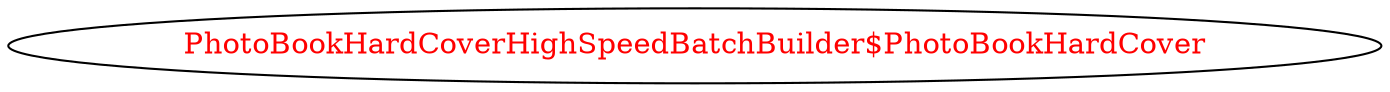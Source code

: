 digraph dependencyGraph {
 concentrate=true;
 ranksep="2.0";
 rankdir="LR"; 
 splines="ortho";
"PhotoBookHardCoverHighSpeedBatchBuilder$PhotoBookHardCover" [fontcolor="red"];
}